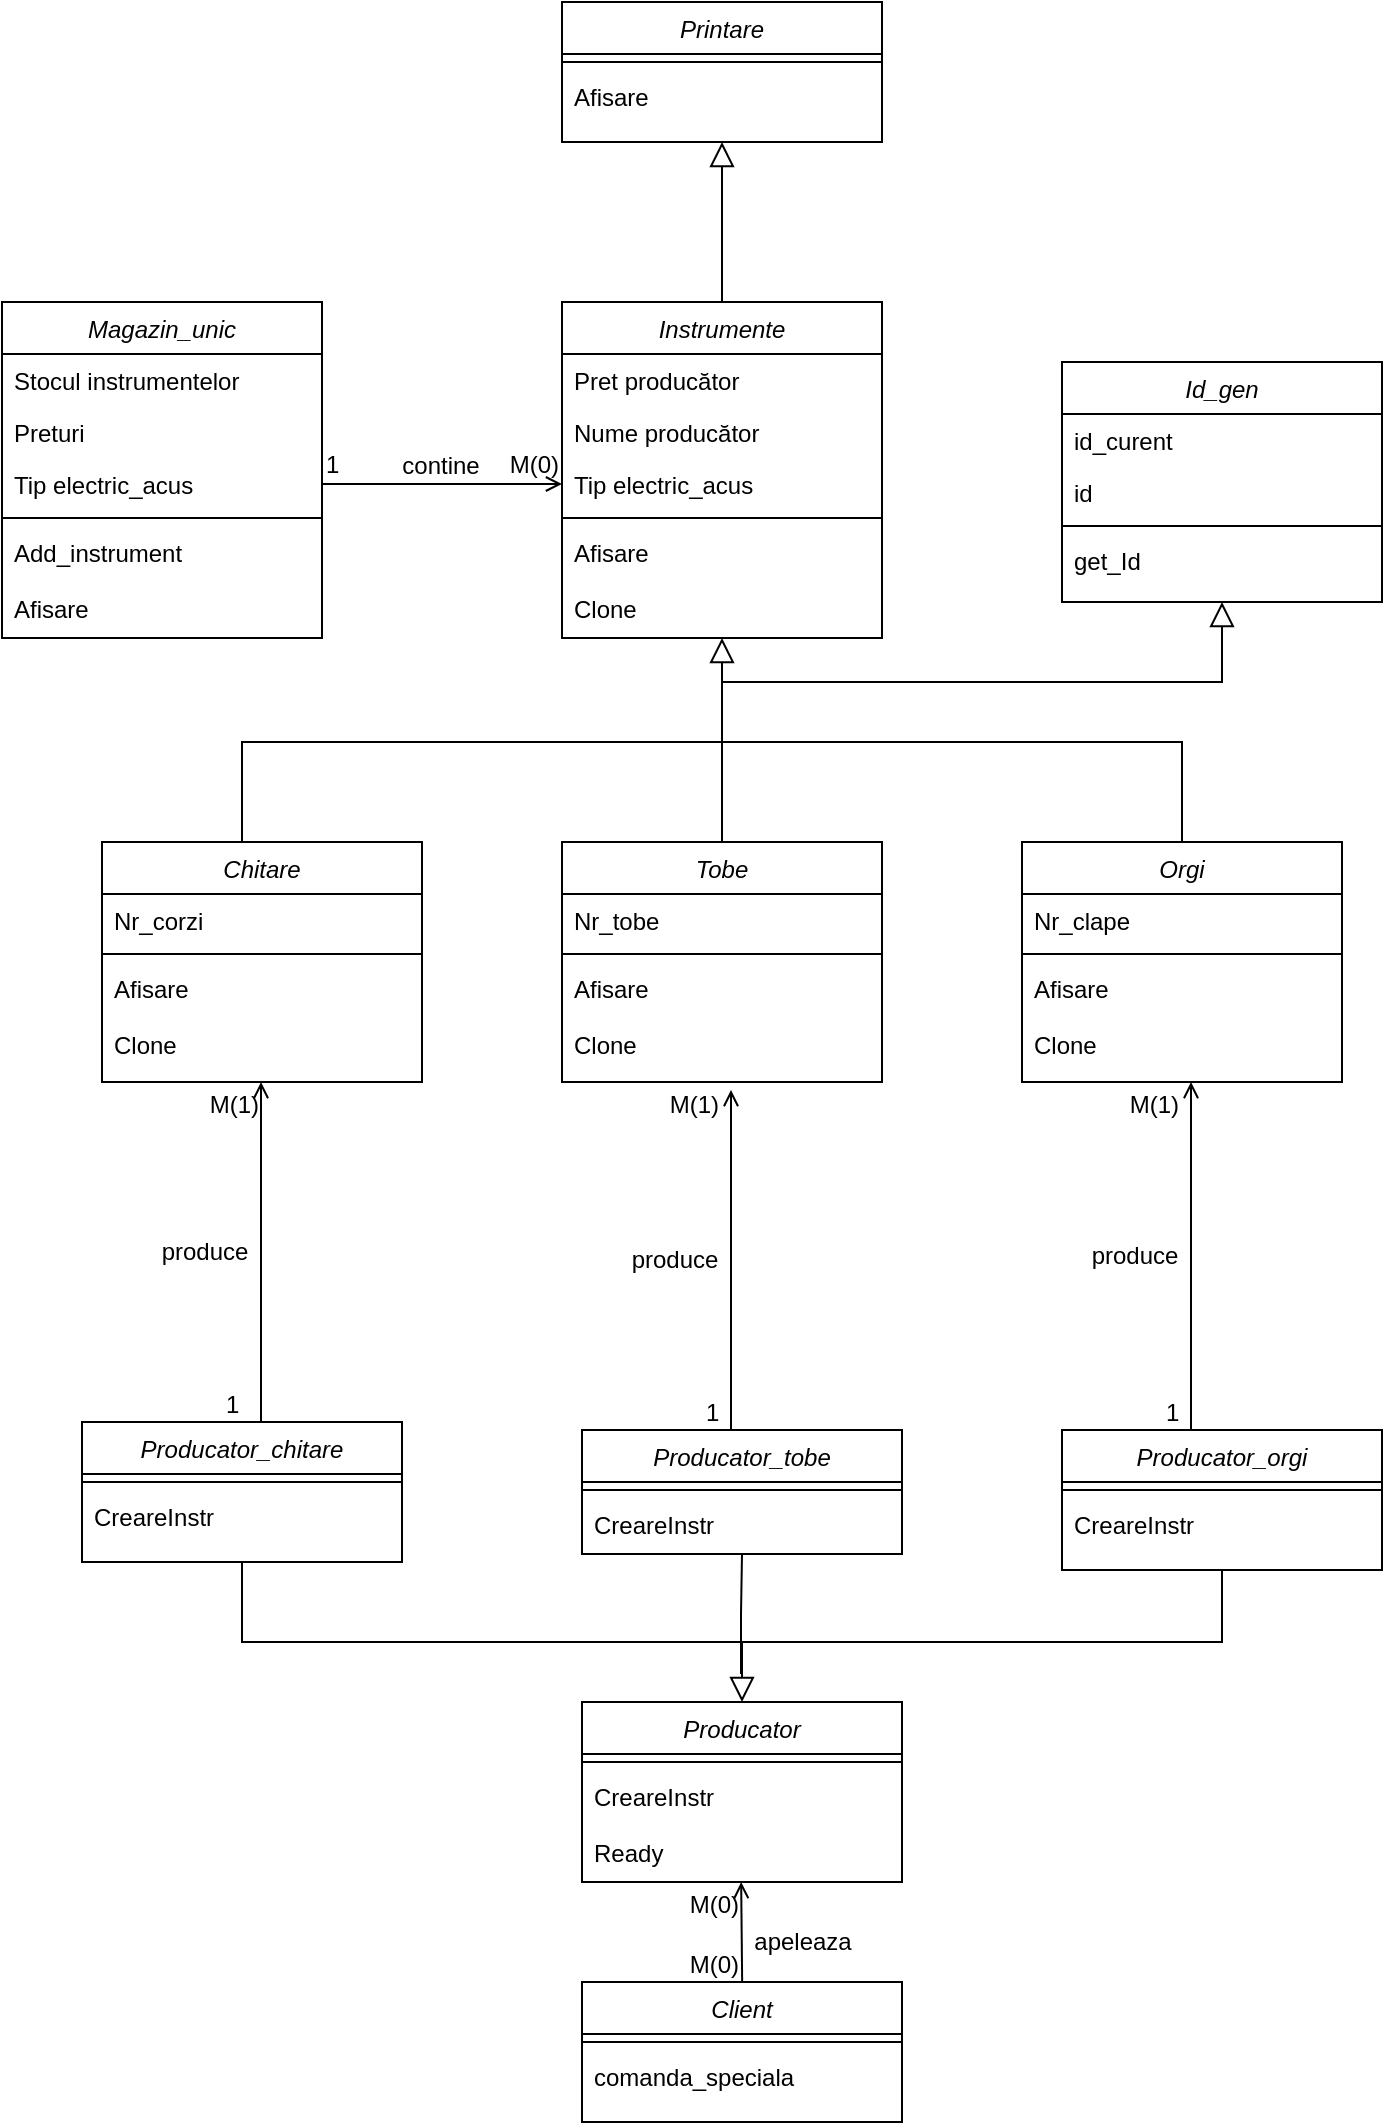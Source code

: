 <mxfile version="21.3.7" type="github">
  <diagram id="C5RBs43oDa-KdzZeNtuy" name="Page-1">
    <mxGraphModel dx="783" dy="1727" grid="1" gridSize="10" guides="1" tooltips="1" connect="1" arrows="1" fold="1" page="1" pageScale="1" pageWidth="827" pageHeight="1169" math="0" shadow="0">
      <root>
        <mxCell id="WIyWlLk6GJQsqaUBKTNV-0" />
        <mxCell id="WIyWlLk6GJQsqaUBKTNV-1" parent="WIyWlLk6GJQsqaUBKTNV-0" />
        <mxCell id="uVs-Nv6jlAoJ_Hm7bL9C-0" value="Instrumente" style="swimlane;fontStyle=2;align=center;verticalAlign=top;childLayout=stackLayout;horizontal=1;startSize=26;horizontalStack=0;resizeParent=1;resizeLast=0;collapsible=1;marginBottom=0;rounded=0;shadow=0;strokeWidth=1;" vertex="1" parent="WIyWlLk6GJQsqaUBKTNV-1">
          <mxGeometry x="350" y="-920" width="160" height="168" as="geometry">
            <mxRectangle x="230" y="140" width="160" height="26" as="alternateBounds" />
          </mxGeometry>
        </mxCell>
        <mxCell id="uVs-Nv6jlAoJ_Hm7bL9C-1" value="Pret producător" style="text;align=left;verticalAlign=top;spacingLeft=4;spacingRight=4;overflow=hidden;rotatable=0;points=[[0,0.5],[1,0.5]];portConstraint=eastwest;" vertex="1" parent="uVs-Nv6jlAoJ_Hm7bL9C-0">
          <mxGeometry y="26" width="160" height="26" as="geometry" />
        </mxCell>
        <mxCell id="uVs-Nv6jlAoJ_Hm7bL9C-2" value="Nume producător" style="text;align=left;verticalAlign=top;spacingLeft=4;spacingRight=4;overflow=hidden;rotatable=0;points=[[0,0.5],[1,0.5]];portConstraint=eastwest;rounded=0;shadow=0;html=0;" vertex="1" parent="uVs-Nv6jlAoJ_Hm7bL9C-0">
          <mxGeometry y="52" width="160" height="26" as="geometry" />
        </mxCell>
        <mxCell id="uVs-Nv6jlAoJ_Hm7bL9C-3" value="Tip electric_acus" style="text;align=left;verticalAlign=top;spacingLeft=4;spacingRight=4;overflow=hidden;rotatable=0;points=[[0,0.5],[1,0.5]];portConstraint=eastwest;rounded=0;shadow=0;html=0;" vertex="1" parent="uVs-Nv6jlAoJ_Hm7bL9C-0">
          <mxGeometry y="78" width="160" height="26" as="geometry" />
        </mxCell>
        <mxCell id="uVs-Nv6jlAoJ_Hm7bL9C-4" value="" style="line;html=1;strokeWidth=1;align=left;verticalAlign=middle;spacingTop=-1;spacingLeft=3;spacingRight=3;rotatable=0;labelPosition=right;points=[];portConstraint=eastwest;" vertex="1" parent="uVs-Nv6jlAoJ_Hm7bL9C-0">
          <mxGeometry y="104" width="160" height="8" as="geometry" />
        </mxCell>
        <mxCell id="uVs-Nv6jlAoJ_Hm7bL9C-5" value="Afisare" style="text;align=left;verticalAlign=top;spacingLeft=4;spacingRight=4;overflow=hidden;rotatable=0;points=[[0,0.5],[1,0.5]];portConstraint=eastwest;" vertex="1" parent="uVs-Nv6jlAoJ_Hm7bL9C-0">
          <mxGeometry y="112" width="160" height="28" as="geometry" />
        </mxCell>
        <mxCell id="uVs-Nv6jlAoJ_Hm7bL9C-8" value="Clone" style="text;align=left;verticalAlign=top;spacingLeft=4;spacingRight=4;overflow=hidden;rotatable=0;points=[[0,0.5],[1,0.5]];portConstraint=eastwest;" vertex="1" parent="uVs-Nv6jlAoJ_Hm7bL9C-0">
          <mxGeometry y="140" width="160" height="28" as="geometry" />
        </mxCell>
        <mxCell id="uVs-Nv6jlAoJ_Hm7bL9C-16" value="Chitare" style="swimlane;fontStyle=2;align=center;verticalAlign=top;childLayout=stackLayout;horizontal=1;startSize=26;horizontalStack=0;resizeParent=1;resizeLast=0;collapsible=1;marginBottom=0;rounded=0;shadow=0;strokeWidth=1;" vertex="1" parent="WIyWlLk6GJQsqaUBKTNV-1">
          <mxGeometry x="120" y="-650" width="160" height="120" as="geometry">
            <mxRectangle x="230" y="140" width="160" height="26" as="alternateBounds" />
          </mxGeometry>
        </mxCell>
        <mxCell id="uVs-Nv6jlAoJ_Hm7bL9C-17" value="Nr_corzi" style="text;align=left;verticalAlign=top;spacingLeft=4;spacingRight=4;overflow=hidden;rotatable=0;points=[[0,0.5],[1,0.5]];portConstraint=eastwest;" vertex="1" parent="uVs-Nv6jlAoJ_Hm7bL9C-16">
          <mxGeometry y="26" width="160" height="26" as="geometry" />
        </mxCell>
        <mxCell id="uVs-Nv6jlAoJ_Hm7bL9C-20" value="" style="line;html=1;strokeWidth=1;align=left;verticalAlign=middle;spacingTop=-1;spacingLeft=3;spacingRight=3;rotatable=0;labelPosition=right;points=[];portConstraint=eastwest;" vertex="1" parent="uVs-Nv6jlAoJ_Hm7bL9C-16">
          <mxGeometry y="52" width="160" height="8" as="geometry" />
        </mxCell>
        <mxCell id="uVs-Nv6jlAoJ_Hm7bL9C-21" value="Afisare" style="text;align=left;verticalAlign=top;spacingLeft=4;spacingRight=4;overflow=hidden;rotatable=0;points=[[0,0.5],[1,0.5]];portConstraint=eastwest;" vertex="1" parent="uVs-Nv6jlAoJ_Hm7bL9C-16">
          <mxGeometry y="60" width="160" height="28" as="geometry" />
        </mxCell>
        <mxCell id="uVs-Nv6jlAoJ_Hm7bL9C-22" value="Clone" style="text;align=left;verticalAlign=top;spacingLeft=4;spacingRight=4;overflow=hidden;rotatable=0;points=[[0,0.5],[1,0.5]];portConstraint=eastwest;" vertex="1" parent="uVs-Nv6jlAoJ_Hm7bL9C-16">
          <mxGeometry y="88" width="160" height="28" as="geometry" />
        </mxCell>
        <mxCell id="uVs-Nv6jlAoJ_Hm7bL9C-23" value="Tobe" style="swimlane;fontStyle=2;align=center;verticalAlign=top;childLayout=stackLayout;horizontal=1;startSize=26;horizontalStack=0;resizeParent=1;resizeLast=0;collapsible=1;marginBottom=0;rounded=0;shadow=0;strokeWidth=1;" vertex="1" parent="WIyWlLk6GJQsqaUBKTNV-1">
          <mxGeometry x="350" y="-650" width="160" height="120" as="geometry">
            <mxRectangle x="230" y="140" width="160" height="26" as="alternateBounds" />
          </mxGeometry>
        </mxCell>
        <mxCell id="uVs-Nv6jlAoJ_Hm7bL9C-24" value="Nr_tobe" style="text;align=left;verticalAlign=top;spacingLeft=4;spacingRight=4;overflow=hidden;rotatable=0;points=[[0,0.5],[1,0.5]];portConstraint=eastwest;" vertex="1" parent="uVs-Nv6jlAoJ_Hm7bL9C-23">
          <mxGeometry y="26" width="160" height="26" as="geometry" />
        </mxCell>
        <mxCell id="uVs-Nv6jlAoJ_Hm7bL9C-27" value="" style="line;html=1;strokeWidth=1;align=left;verticalAlign=middle;spacingTop=-1;spacingLeft=3;spacingRight=3;rotatable=0;labelPosition=right;points=[];portConstraint=eastwest;" vertex="1" parent="uVs-Nv6jlAoJ_Hm7bL9C-23">
          <mxGeometry y="52" width="160" height="8" as="geometry" />
        </mxCell>
        <mxCell id="uVs-Nv6jlAoJ_Hm7bL9C-28" value="Afisare" style="text;align=left;verticalAlign=top;spacingLeft=4;spacingRight=4;overflow=hidden;rotatable=0;points=[[0,0.5],[1,0.5]];portConstraint=eastwest;" vertex="1" parent="uVs-Nv6jlAoJ_Hm7bL9C-23">
          <mxGeometry y="60" width="160" height="28" as="geometry" />
        </mxCell>
        <mxCell id="uVs-Nv6jlAoJ_Hm7bL9C-29" value="Clone" style="text;align=left;verticalAlign=top;spacingLeft=4;spacingRight=4;overflow=hidden;rotatable=0;points=[[0,0.5],[1,0.5]];portConstraint=eastwest;" vertex="1" parent="uVs-Nv6jlAoJ_Hm7bL9C-23">
          <mxGeometry y="88" width="160" height="28" as="geometry" />
        </mxCell>
        <mxCell id="uVs-Nv6jlAoJ_Hm7bL9C-30" value="Orgi" style="swimlane;fontStyle=2;align=center;verticalAlign=top;childLayout=stackLayout;horizontal=1;startSize=26;horizontalStack=0;resizeParent=1;resizeLast=0;collapsible=1;marginBottom=0;rounded=0;shadow=0;strokeWidth=1;" vertex="1" parent="WIyWlLk6GJQsqaUBKTNV-1">
          <mxGeometry x="580" y="-650" width="160" height="120" as="geometry">
            <mxRectangle x="230" y="140" width="160" height="26" as="alternateBounds" />
          </mxGeometry>
        </mxCell>
        <mxCell id="uVs-Nv6jlAoJ_Hm7bL9C-31" value="Nr_clape" style="text;align=left;verticalAlign=top;spacingLeft=4;spacingRight=4;overflow=hidden;rotatable=0;points=[[0,0.5],[1,0.5]];portConstraint=eastwest;" vertex="1" parent="uVs-Nv6jlAoJ_Hm7bL9C-30">
          <mxGeometry y="26" width="160" height="26" as="geometry" />
        </mxCell>
        <mxCell id="uVs-Nv6jlAoJ_Hm7bL9C-34" value="" style="line;html=1;strokeWidth=1;align=left;verticalAlign=middle;spacingTop=-1;spacingLeft=3;spacingRight=3;rotatable=0;labelPosition=right;points=[];portConstraint=eastwest;" vertex="1" parent="uVs-Nv6jlAoJ_Hm7bL9C-30">
          <mxGeometry y="52" width="160" height="8" as="geometry" />
        </mxCell>
        <mxCell id="uVs-Nv6jlAoJ_Hm7bL9C-35" value="Afisare" style="text;align=left;verticalAlign=top;spacingLeft=4;spacingRight=4;overflow=hidden;rotatable=0;points=[[0,0.5],[1,0.5]];portConstraint=eastwest;" vertex="1" parent="uVs-Nv6jlAoJ_Hm7bL9C-30">
          <mxGeometry y="60" width="160" height="28" as="geometry" />
        </mxCell>
        <mxCell id="uVs-Nv6jlAoJ_Hm7bL9C-36" value="Clone" style="text;align=left;verticalAlign=top;spacingLeft=4;spacingRight=4;overflow=hidden;rotatable=0;points=[[0,0.5],[1,0.5]];portConstraint=eastwest;" vertex="1" parent="uVs-Nv6jlAoJ_Hm7bL9C-30">
          <mxGeometry y="88" width="160" height="28" as="geometry" />
        </mxCell>
        <mxCell id="uVs-Nv6jlAoJ_Hm7bL9C-39" value="" style="endArrow=block;endSize=10;endFill=0;shadow=0;strokeWidth=1;rounded=0;edgeStyle=elbowEdgeStyle;elbow=vertical;exitX=0.5;exitY=0;exitDx=0;exitDy=0;" edge="1" parent="WIyWlLk6GJQsqaUBKTNV-1" source="uVs-Nv6jlAoJ_Hm7bL9C-30">
          <mxGeometry width="160" relative="1" as="geometry">
            <mxPoint x="540" y="-650" as="sourcePoint" />
            <mxPoint x="430" y="-752" as="targetPoint" />
            <Array as="points">
              <mxPoint x="450" y="-700" />
            </Array>
          </mxGeometry>
        </mxCell>
        <mxCell id="uVs-Nv6jlAoJ_Hm7bL9C-43" value="" style="endArrow=none;html=1;rounded=0;exitX=0.5;exitY=0;exitDx=0;exitDy=0;" edge="1" parent="WIyWlLk6GJQsqaUBKTNV-1" source="uVs-Nv6jlAoJ_Hm7bL9C-23">
          <mxGeometry width="50" height="50" relative="1" as="geometry">
            <mxPoint x="424" y="-650" as="sourcePoint" />
            <mxPoint x="430" y="-730" as="targetPoint" />
          </mxGeometry>
        </mxCell>
        <mxCell id="uVs-Nv6jlAoJ_Hm7bL9C-45" value="" style="endArrow=none;html=1;rounded=0;" edge="1" parent="WIyWlLk6GJQsqaUBKTNV-1">
          <mxGeometry width="50" height="50" relative="1" as="geometry">
            <mxPoint x="190" y="-650" as="sourcePoint" />
            <mxPoint x="440" y="-700" as="targetPoint" />
            <Array as="points">
              <mxPoint x="190" y="-700" />
              <mxPoint x="310" y="-700" />
            </Array>
          </mxGeometry>
        </mxCell>
        <mxCell id="uVs-Nv6jlAoJ_Hm7bL9C-48" value="Magazin_unic" style="swimlane;fontStyle=2;align=center;verticalAlign=top;childLayout=stackLayout;horizontal=1;startSize=26;horizontalStack=0;resizeParent=1;resizeLast=0;collapsible=1;marginBottom=0;rounded=0;shadow=0;strokeWidth=1;" vertex="1" parent="WIyWlLk6GJQsqaUBKTNV-1">
          <mxGeometry x="70" y="-920" width="160" height="168" as="geometry">
            <mxRectangle x="230" y="140" width="160" height="26" as="alternateBounds" />
          </mxGeometry>
        </mxCell>
        <mxCell id="uVs-Nv6jlAoJ_Hm7bL9C-49" value="Stocul instrumentelor" style="text;align=left;verticalAlign=top;spacingLeft=4;spacingRight=4;overflow=hidden;rotatable=0;points=[[0,0.5],[1,0.5]];portConstraint=eastwest;" vertex="1" parent="uVs-Nv6jlAoJ_Hm7bL9C-48">
          <mxGeometry y="26" width="160" height="26" as="geometry" />
        </mxCell>
        <mxCell id="uVs-Nv6jlAoJ_Hm7bL9C-50" value="Preturi" style="text;align=left;verticalAlign=top;spacingLeft=4;spacingRight=4;overflow=hidden;rotatable=0;points=[[0,0.5],[1,0.5]];portConstraint=eastwest;rounded=0;shadow=0;html=0;" vertex="1" parent="uVs-Nv6jlAoJ_Hm7bL9C-48">
          <mxGeometry y="52" width="160" height="26" as="geometry" />
        </mxCell>
        <mxCell id="uVs-Nv6jlAoJ_Hm7bL9C-51" value="Tip electric_acus" style="text;align=left;verticalAlign=top;spacingLeft=4;spacingRight=4;overflow=hidden;rotatable=0;points=[[0,0.5],[1,0.5]];portConstraint=eastwest;rounded=0;shadow=0;html=0;" vertex="1" parent="uVs-Nv6jlAoJ_Hm7bL9C-48">
          <mxGeometry y="78" width="160" height="26" as="geometry" />
        </mxCell>
        <mxCell id="uVs-Nv6jlAoJ_Hm7bL9C-52" value="" style="line;html=1;strokeWidth=1;align=left;verticalAlign=middle;spacingTop=-1;spacingLeft=3;spacingRight=3;rotatable=0;labelPosition=right;points=[];portConstraint=eastwest;" vertex="1" parent="uVs-Nv6jlAoJ_Hm7bL9C-48">
          <mxGeometry y="104" width="160" height="8" as="geometry" />
        </mxCell>
        <mxCell id="uVs-Nv6jlAoJ_Hm7bL9C-53" value="Add_instrument" style="text;align=left;verticalAlign=top;spacingLeft=4;spacingRight=4;overflow=hidden;rotatable=0;points=[[0,0.5],[1,0.5]];portConstraint=eastwest;" vertex="1" parent="uVs-Nv6jlAoJ_Hm7bL9C-48">
          <mxGeometry y="112" width="160" height="28" as="geometry" />
        </mxCell>
        <mxCell id="uVs-Nv6jlAoJ_Hm7bL9C-54" value="Afisare" style="text;align=left;verticalAlign=top;spacingLeft=4;spacingRight=4;overflow=hidden;rotatable=0;points=[[0,0.5],[1,0.5]];portConstraint=eastwest;" vertex="1" parent="uVs-Nv6jlAoJ_Hm7bL9C-48">
          <mxGeometry y="140" width="160" height="28" as="geometry" />
        </mxCell>
        <mxCell id="uVs-Nv6jlAoJ_Hm7bL9C-57" value="" style="endArrow=open;shadow=0;strokeWidth=1;rounded=0;endFill=1;edgeStyle=elbowEdgeStyle;elbow=horizontal;entryX=0;entryY=0.5;entryDx=0;entryDy=0;" edge="1" parent="WIyWlLk6GJQsqaUBKTNV-1" target="uVs-Nv6jlAoJ_Hm7bL9C-3">
          <mxGeometry x="0.5" y="41" relative="1" as="geometry">
            <mxPoint x="230" y="-830" as="sourcePoint" />
            <mxPoint x="340" y="-830" as="targetPoint" />
            <mxPoint x="-40" y="32" as="offset" />
            <Array as="points">
              <mxPoint x="230" y="-840" />
              <mxPoint x="240" y="-830" />
              <mxPoint x="250" y="-830" />
              <mxPoint x="260" y="-830" />
            </Array>
          </mxGeometry>
        </mxCell>
        <mxCell id="uVs-Nv6jlAoJ_Hm7bL9C-58" value="1" style="resizable=0;align=left;verticalAlign=bottom;labelBackgroundColor=none;fontSize=12;" connectable="0" vertex="1" parent="uVs-Nv6jlAoJ_Hm7bL9C-57">
          <mxGeometry x="-1" relative="1" as="geometry">
            <mxPoint as="offset" />
          </mxGeometry>
        </mxCell>
        <mxCell id="uVs-Nv6jlAoJ_Hm7bL9C-59" value="M(0)" style="resizable=0;align=right;verticalAlign=bottom;labelBackgroundColor=none;fontSize=12;" connectable="0" vertex="1" parent="uVs-Nv6jlAoJ_Hm7bL9C-57">
          <mxGeometry x="1" relative="1" as="geometry">
            <mxPoint y="-1" as="offset" />
          </mxGeometry>
        </mxCell>
        <mxCell id="uVs-Nv6jlAoJ_Hm7bL9C-60" value="contine" style="text;html=1;resizable=0;points=[];;align=center;verticalAlign=middle;labelBackgroundColor=none;rounded=0;shadow=0;strokeWidth=1;fontSize=12;" vertex="1" connectable="0" parent="uVs-Nv6jlAoJ_Hm7bL9C-57">
          <mxGeometry x="0.5" y="49" relative="1" as="geometry">
            <mxPoint x="-31" y="40" as="offset" />
          </mxGeometry>
        </mxCell>
        <mxCell id="uVs-Nv6jlAoJ_Hm7bL9C-67" value="Printare" style="swimlane;fontStyle=2;align=center;verticalAlign=top;childLayout=stackLayout;horizontal=1;startSize=26;horizontalStack=0;resizeParent=1;resizeLast=0;collapsible=1;marginBottom=0;rounded=0;shadow=0;strokeWidth=1;" vertex="1" parent="WIyWlLk6GJQsqaUBKTNV-1">
          <mxGeometry x="350" y="-1070" width="160" height="70" as="geometry">
            <mxRectangle x="230" y="140" width="160" height="26" as="alternateBounds" />
          </mxGeometry>
        </mxCell>
        <mxCell id="uVs-Nv6jlAoJ_Hm7bL9C-71" value="" style="line;html=1;strokeWidth=1;align=left;verticalAlign=middle;spacingTop=-1;spacingLeft=3;spacingRight=3;rotatable=0;labelPosition=right;points=[];portConstraint=eastwest;" vertex="1" parent="uVs-Nv6jlAoJ_Hm7bL9C-67">
          <mxGeometry y="26" width="160" height="8" as="geometry" />
        </mxCell>
        <mxCell id="uVs-Nv6jlAoJ_Hm7bL9C-72" value="Afisare" style="text;align=left;verticalAlign=top;spacingLeft=4;spacingRight=4;overflow=hidden;rotatable=0;points=[[0,0.5],[1,0.5]];portConstraint=eastwest;" vertex="1" parent="uVs-Nv6jlAoJ_Hm7bL9C-67">
          <mxGeometry y="34" width="160" height="28" as="geometry" />
        </mxCell>
        <mxCell id="uVs-Nv6jlAoJ_Hm7bL9C-75" value="" style="endArrow=block;endSize=10;endFill=0;shadow=0;strokeWidth=1;rounded=0;edgeStyle=elbowEdgeStyle;elbow=vertical;exitX=0.5;exitY=0;exitDx=0;exitDy=0;entryX=0.5;entryY=1;entryDx=0;entryDy=0;" edge="1" parent="WIyWlLk6GJQsqaUBKTNV-1" source="uVs-Nv6jlAoJ_Hm7bL9C-0" target="uVs-Nv6jlAoJ_Hm7bL9C-67">
          <mxGeometry width="160" relative="1" as="geometry">
            <mxPoint x="430" y="-930" as="sourcePoint" />
            <mxPoint x="430" y="-1070" as="targetPoint" />
            <Array as="points">
              <mxPoint x="470" y="-980" />
            </Array>
          </mxGeometry>
        </mxCell>
        <mxCell id="uVs-Nv6jlAoJ_Hm7bL9C-76" value="Id_gen" style="swimlane;fontStyle=2;align=center;verticalAlign=top;childLayout=stackLayout;horizontal=1;startSize=26;horizontalStack=0;resizeParent=1;resizeLast=0;collapsible=1;marginBottom=0;rounded=0;shadow=0;strokeWidth=1;" vertex="1" parent="WIyWlLk6GJQsqaUBKTNV-1">
          <mxGeometry x="600" y="-890" width="160" height="120" as="geometry">
            <mxRectangle x="230" y="140" width="160" height="26" as="alternateBounds" />
          </mxGeometry>
        </mxCell>
        <mxCell id="uVs-Nv6jlAoJ_Hm7bL9C-77" value="id_curent" style="text;align=left;verticalAlign=top;spacingLeft=4;spacingRight=4;overflow=hidden;rotatable=0;points=[[0,0.5],[1,0.5]];portConstraint=eastwest;" vertex="1" parent="uVs-Nv6jlAoJ_Hm7bL9C-76">
          <mxGeometry y="26" width="160" height="26" as="geometry" />
        </mxCell>
        <mxCell id="uVs-Nv6jlAoJ_Hm7bL9C-78" value="id" style="text;align=left;verticalAlign=top;spacingLeft=4;spacingRight=4;overflow=hidden;rotatable=0;points=[[0,0.5],[1,0.5]];portConstraint=eastwest;rounded=0;shadow=0;html=0;" vertex="1" parent="uVs-Nv6jlAoJ_Hm7bL9C-76">
          <mxGeometry y="52" width="160" height="26" as="geometry" />
        </mxCell>
        <mxCell id="uVs-Nv6jlAoJ_Hm7bL9C-80" value="" style="line;html=1;strokeWidth=1;align=left;verticalAlign=middle;spacingTop=-1;spacingLeft=3;spacingRight=3;rotatable=0;labelPosition=right;points=[];portConstraint=eastwest;" vertex="1" parent="uVs-Nv6jlAoJ_Hm7bL9C-76">
          <mxGeometry y="78" width="160" height="8" as="geometry" />
        </mxCell>
        <mxCell id="uVs-Nv6jlAoJ_Hm7bL9C-81" value="get_Id" style="text;align=left;verticalAlign=top;spacingLeft=4;spacingRight=4;overflow=hidden;rotatable=0;points=[[0,0.5],[1,0.5]];portConstraint=eastwest;" vertex="1" parent="uVs-Nv6jlAoJ_Hm7bL9C-76">
          <mxGeometry y="86" width="160" height="28" as="geometry" />
        </mxCell>
        <mxCell id="uVs-Nv6jlAoJ_Hm7bL9C-89" value="" style="endArrow=block;endSize=10;endFill=0;shadow=0;strokeWidth=1;rounded=0;edgeStyle=elbowEdgeStyle;elbow=vertical;" edge="1" parent="WIyWlLk6GJQsqaUBKTNV-1">
          <mxGeometry width="160" relative="1" as="geometry">
            <mxPoint x="430" y="-740" as="sourcePoint" />
            <mxPoint x="680" y="-770" as="targetPoint" />
            <Array as="points">
              <mxPoint x="550" y="-730" />
            </Array>
          </mxGeometry>
        </mxCell>
        <mxCell id="uVs-Nv6jlAoJ_Hm7bL9C-110" value="Producator" style="swimlane;fontStyle=2;align=center;verticalAlign=top;childLayout=stackLayout;horizontal=1;startSize=26;horizontalStack=0;resizeParent=1;resizeLast=0;collapsible=1;marginBottom=0;rounded=0;shadow=0;strokeWidth=1;" vertex="1" parent="WIyWlLk6GJQsqaUBKTNV-1">
          <mxGeometry x="360" y="-220" width="160" height="90" as="geometry">
            <mxRectangle x="230" y="140" width="160" height="26" as="alternateBounds" />
          </mxGeometry>
        </mxCell>
        <mxCell id="uVs-Nv6jlAoJ_Hm7bL9C-111" value="" style="line;html=1;strokeWidth=1;align=left;verticalAlign=middle;spacingTop=-1;spacingLeft=3;spacingRight=3;rotatable=0;labelPosition=right;points=[];portConstraint=eastwest;" vertex="1" parent="uVs-Nv6jlAoJ_Hm7bL9C-110">
          <mxGeometry y="26" width="160" height="8" as="geometry" />
        </mxCell>
        <mxCell id="uVs-Nv6jlAoJ_Hm7bL9C-112" value="CreareInstr" style="text;align=left;verticalAlign=top;spacingLeft=4;spacingRight=4;overflow=hidden;rotatable=0;points=[[0,0.5],[1,0.5]];portConstraint=eastwest;" vertex="1" parent="uVs-Nv6jlAoJ_Hm7bL9C-110">
          <mxGeometry y="34" width="160" height="28" as="geometry" />
        </mxCell>
        <mxCell id="uVs-Nv6jlAoJ_Hm7bL9C-113" value="Ready" style="text;align=left;verticalAlign=top;spacingLeft=4;spacingRight=4;overflow=hidden;rotatable=0;points=[[0,0.5],[1,0.5]];portConstraint=eastwest;" vertex="1" parent="uVs-Nv6jlAoJ_Hm7bL9C-110">
          <mxGeometry y="62" width="160" height="28" as="geometry" />
        </mxCell>
        <mxCell id="uVs-Nv6jlAoJ_Hm7bL9C-114" value="Producator_chitare" style="swimlane;fontStyle=2;align=center;verticalAlign=top;childLayout=stackLayout;horizontal=1;startSize=26;horizontalStack=0;resizeParent=1;resizeLast=0;collapsible=1;marginBottom=0;rounded=0;shadow=0;strokeWidth=1;" vertex="1" parent="WIyWlLk6GJQsqaUBKTNV-1">
          <mxGeometry x="110" y="-360" width="160" height="70" as="geometry">
            <mxRectangle x="230" y="140" width="160" height="26" as="alternateBounds" />
          </mxGeometry>
        </mxCell>
        <mxCell id="uVs-Nv6jlAoJ_Hm7bL9C-115" value="" style="line;html=1;strokeWidth=1;align=left;verticalAlign=middle;spacingTop=-1;spacingLeft=3;spacingRight=3;rotatable=0;labelPosition=right;points=[];portConstraint=eastwest;" vertex="1" parent="uVs-Nv6jlAoJ_Hm7bL9C-114">
          <mxGeometry y="26" width="160" height="8" as="geometry" />
        </mxCell>
        <mxCell id="uVs-Nv6jlAoJ_Hm7bL9C-116" value="CreareInstr" style="text;align=left;verticalAlign=top;spacingLeft=4;spacingRight=4;overflow=hidden;rotatable=0;points=[[0,0.5],[1,0.5]];portConstraint=eastwest;" vertex="1" parent="uVs-Nv6jlAoJ_Hm7bL9C-114">
          <mxGeometry y="34" width="160" height="28" as="geometry" />
        </mxCell>
        <mxCell id="uVs-Nv6jlAoJ_Hm7bL9C-117" value="Producator_orgi" style="swimlane;fontStyle=2;align=center;verticalAlign=top;childLayout=stackLayout;horizontal=1;startSize=26;horizontalStack=0;resizeParent=1;resizeLast=0;collapsible=1;marginBottom=0;rounded=0;shadow=0;strokeWidth=1;" vertex="1" parent="WIyWlLk6GJQsqaUBKTNV-1">
          <mxGeometry x="600" y="-356" width="160" height="70" as="geometry">
            <mxRectangle x="230" y="140" width="160" height="26" as="alternateBounds" />
          </mxGeometry>
        </mxCell>
        <mxCell id="uVs-Nv6jlAoJ_Hm7bL9C-118" value="" style="line;html=1;strokeWidth=1;align=left;verticalAlign=middle;spacingTop=-1;spacingLeft=3;spacingRight=3;rotatable=0;labelPosition=right;points=[];portConstraint=eastwest;" vertex="1" parent="uVs-Nv6jlAoJ_Hm7bL9C-117">
          <mxGeometry y="26" width="160" height="8" as="geometry" />
        </mxCell>
        <mxCell id="uVs-Nv6jlAoJ_Hm7bL9C-119" value="CreareInstr" style="text;align=left;verticalAlign=top;spacingLeft=4;spacingRight=4;overflow=hidden;rotatable=0;points=[[0,0.5],[1,0.5]];portConstraint=eastwest;" vertex="1" parent="uVs-Nv6jlAoJ_Hm7bL9C-117">
          <mxGeometry y="34" width="160" height="28" as="geometry" />
        </mxCell>
        <mxCell id="uVs-Nv6jlAoJ_Hm7bL9C-120" value="Producator_tobe" style="swimlane;fontStyle=2;align=center;verticalAlign=top;childLayout=stackLayout;horizontal=1;startSize=26;horizontalStack=0;resizeParent=1;resizeLast=0;collapsible=1;marginBottom=0;rounded=0;shadow=0;strokeWidth=1;" vertex="1" parent="WIyWlLk6GJQsqaUBKTNV-1">
          <mxGeometry x="360" y="-356" width="160" height="62" as="geometry">
            <mxRectangle x="230" y="140" width="160" height="26" as="alternateBounds" />
          </mxGeometry>
        </mxCell>
        <mxCell id="uVs-Nv6jlAoJ_Hm7bL9C-121" value="" style="line;html=1;strokeWidth=1;align=left;verticalAlign=middle;spacingTop=-1;spacingLeft=3;spacingRight=3;rotatable=0;labelPosition=right;points=[];portConstraint=eastwest;" vertex="1" parent="uVs-Nv6jlAoJ_Hm7bL9C-120">
          <mxGeometry y="26" width="160" height="8" as="geometry" />
        </mxCell>
        <mxCell id="uVs-Nv6jlAoJ_Hm7bL9C-122" value="CreareInstr" style="text;align=left;verticalAlign=top;spacingLeft=4;spacingRight=4;overflow=hidden;rotatable=0;points=[[0,0.5],[1,0.5]];portConstraint=eastwest;" vertex="1" parent="uVs-Nv6jlAoJ_Hm7bL9C-120">
          <mxGeometry y="34" width="160" height="28" as="geometry" />
        </mxCell>
        <mxCell id="uVs-Nv6jlAoJ_Hm7bL9C-123" value="" style="endArrow=block;endSize=10;endFill=0;shadow=0;strokeWidth=1;rounded=0;edgeStyle=elbowEdgeStyle;elbow=vertical;exitX=0.5;exitY=1;exitDx=0;exitDy=0;entryX=0.5;entryY=0;entryDx=0;entryDy=0;" edge="1" parent="WIyWlLk6GJQsqaUBKTNV-1" source="uVs-Nv6jlAoJ_Hm7bL9C-117" target="uVs-Nv6jlAoJ_Hm7bL9C-110">
          <mxGeometry width="160" relative="1" as="geometry">
            <mxPoint x="670" y="-178" as="sourcePoint" />
            <mxPoint x="440" y="-280" as="targetPoint" />
            <Array as="points">
              <mxPoint x="570" y="-250" />
            </Array>
          </mxGeometry>
        </mxCell>
        <mxCell id="uVs-Nv6jlAoJ_Hm7bL9C-124" value="" style="endArrow=none;html=1;rounded=0;" edge="1" parent="WIyWlLk6GJQsqaUBKTNV-1">
          <mxGeometry width="50" height="50" relative="1" as="geometry">
            <mxPoint x="439.5" y="-234" as="sourcePoint" />
            <mxPoint x="440" y="-294" as="targetPoint" />
            <Array as="points">
              <mxPoint x="439.5" y="-264" />
            </Array>
          </mxGeometry>
        </mxCell>
        <mxCell id="uVs-Nv6jlAoJ_Hm7bL9C-125" value="" style="endArrow=none;html=1;rounded=0;exitX=0.5;exitY=1;exitDx=0;exitDy=0;" edge="1" parent="WIyWlLk6GJQsqaUBKTNV-1" source="uVs-Nv6jlAoJ_Hm7bL9C-114">
          <mxGeometry width="50" height="50" relative="1" as="geometry">
            <mxPoint x="190" y="-200" as="sourcePoint" />
            <mxPoint x="440" y="-250" as="targetPoint" />
            <Array as="points">
              <mxPoint x="190" y="-250" />
              <mxPoint x="310" y="-250" />
            </Array>
          </mxGeometry>
        </mxCell>
        <mxCell id="uVs-Nv6jlAoJ_Hm7bL9C-130" value="" style="endArrow=open;shadow=0;strokeWidth=1;rounded=0;endFill=1;edgeStyle=elbowEdgeStyle;elbow=horizontal;entryX=0.5;entryY=1;entryDx=0;entryDy=0;exitX=0.5;exitY=0;exitDx=0;exitDy=0;" edge="1" parent="WIyWlLk6GJQsqaUBKTNV-1" source="uVs-Nv6jlAoJ_Hm7bL9C-114" target="uVs-Nv6jlAoJ_Hm7bL9C-16">
          <mxGeometry x="0.5" y="41" relative="1" as="geometry">
            <mxPoint x="199.5" y="-400" as="sourcePoint" />
            <mxPoint x="200" y="-480" as="targetPoint" />
            <mxPoint x="-40" y="32" as="offset" />
            <Array as="points">
              <mxPoint x="199.5" y="-410" />
              <mxPoint x="209.5" y="-400" />
              <mxPoint x="219.5" y="-400" />
              <mxPoint x="229.5" y="-400" />
            </Array>
          </mxGeometry>
        </mxCell>
        <mxCell id="uVs-Nv6jlAoJ_Hm7bL9C-133" value="produce" style="text;html=1;resizable=0;points=[];;align=center;verticalAlign=middle;labelBackgroundColor=none;rounded=0;shadow=0;strokeWidth=1;fontSize=12;" vertex="1" connectable="0" parent="uVs-Nv6jlAoJ_Hm7bL9C-130">
          <mxGeometry x="0.5" y="49" relative="1" as="geometry">
            <mxPoint x="20" y="40" as="offset" />
          </mxGeometry>
        </mxCell>
        <mxCell id="uVs-Nv6jlAoJ_Hm7bL9C-134" value="1" style="resizable=0;align=left;verticalAlign=bottom;labelBackgroundColor=none;fontSize=12;" connectable="0" vertex="1" parent="WIyWlLk6GJQsqaUBKTNV-1">
          <mxGeometry x="180" y="-360" as="geometry" />
        </mxCell>
        <mxCell id="uVs-Nv6jlAoJ_Hm7bL9C-135" value="M(1)" style="resizable=0;align=right;verticalAlign=bottom;labelBackgroundColor=none;fontSize=12;" connectable="0" vertex="1" parent="WIyWlLk6GJQsqaUBKTNV-1">
          <mxGeometry x="200" y="-510" as="geometry" />
        </mxCell>
        <mxCell id="uVs-Nv6jlAoJ_Hm7bL9C-136" value="" style="endArrow=open;shadow=0;strokeWidth=1;rounded=0;endFill=1;edgeStyle=elbowEdgeStyle;elbow=horizontal;entryX=0.5;entryY=1;entryDx=0;entryDy=0;exitX=0.5;exitY=0;exitDx=0;exitDy=0;" edge="1" parent="WIyWlLk6GJQsqaUBKTNV-1">
          <mxGeometry x="0.5" y="41" relative="1" as="geometry">
            <mxPoint x="425" y="-356" as="sourcePoint" />
            <mxPoint x="435" y="-526" as="targetPoint" />
            <mxPoint x="-40" y="32" as="offset" />
            <Array as="points">
              <mxPoint x="434.5" y="-406" />
              <mxPoint x="444.5" y="-396" />
              <mxPoint x="454.5" y="-396" />
              <mxPoint x="464.5" y="-396" />
            </Array>
          </mxGeometry>
        </mxCell>
        <mxCell id="uVs-Nv6jlAoJ_Hm7bL9C-137" value="produce" style="text;html=1;resizable=0;points=[];;align=center;verticalAlign=middle;labelBackgroundColor=none;rounded=0;shadow=0;strokeWidth=1;fontSize=12;" vertex="1" connectable="0" parent="uVs-Nv6jlAoJ_Hm7bL9C-136">
          <mxGeometry x="0.5" y="49" relative="1" as="geometry">
            <mxPoint x="20" y="40" as="offset" />
          </mxGeometry>
        </mxCell>
        <mxCell id="uVs-Nv6jlAoJ_Hm7bL9C-138" value="" style="endArrow=open;shadow=0;strokeWidth=1;rounded=0;endFill=1;edgeStyle=elbowEdgeStyle;elbow=horizontal;entryX=0.5;entryY=1;entryDx=0;entryDy=0;exitX=0.5;exitY=0;exitDx=0;exitDy=0;" edge="1" parent="WIyWlLk6GJQsqaUBKTNV-1" source="uVs-Nv6jlAoJ_Hm7bL9C-117">
          <mxGeometry x="0.5" y="41" relative="1" as="geometry">
            <mxPoint x="665" y="-360" as="sourcePoint" />
            <mxPoint x="665" y="-530" as="targetPoint" />
            <mxPoint x="-40" y="32" as="offset" />
            <Array as="points">
              <mxPoint x="664.5" y="-410" />
              <mxPoint x="674.5" y="-400" />
              <mxPoint x="684.5" y="-400" />
              <mxPoint x="694.5" y="-400" />
            </Array>
          </mxGeometry>
        </mxCell>
        <mxCell id="uVs-Nv6jlAoJ_Hm7bL9C-139" value="produce" style="text;html=1;resizable=0;points=[];;align=center;verticalAlign=middle;labelBackgroundColor=none;rounded=0;shadow=0;strokeWidth=1;fontSize=12;" vertex="1" connectable="0" parent="uVs-Nv6jlAoJ_Hm7bL9C-138">
          <mxGeometry x="0.5" y="49" relative="1" as="geometry">
            <mxPoint x="20" y="40" as="offset" />
          </mxGeometry>
        </mxCell>
        <mxCell id="uVs-Nv6jlAoJ_Hm7bL9C-140" value="M(1)" style="resizable=0;align=right;verticalAlign=bottom;labelBackgroundColor=none;fontSize=12;" connectable="0" vertex="1" parent="WIyWlLk6GJQsqaUBKTNV-1">
          <mxGeometry x="430" y="-510" as="geometry" />
        </mxCell>
        <mxCell id="uVs-Nv6jlAoJ_Hm7bL9C-141" value="M(1)" style="resizable=0;align=right;verticalAlign=bottom;labelBackgroundColor=none;fontSize=12;" connectable="0" vertex="1" parent="WIyWlLk6GJQsqaUBKTNV-1">
          <mxGeometry x="660" y="-510" as="geometry" />
        </mxCell>
        <mxCell id="uVs-Nv6jlAoJ_Hm7bL9C-142" value="1" style="resizable=0;align=left;verticalAlign=bottom;labelBackgroundColor=none;fontSize=12;" connectable="0" vertex="1" parent="WIyWlLk6GJQsqaUBKTNV-1">
          <mxGeometry x="420" y="-356" as="geometry" />
        </mxCell>
        <mxCell id="uVs-Nv6jlAoJ_Hm7bL9C-143" value="1" style="resizable=0;align=left;verticalAlign=bottom;labelBackgroundColor=none;fontSize=12;" connectable="0" vertex="1" parent="WIyWlLk6GJQsqaUBKTNV-1">
          <mxGeometry x="650" y="-356" as="geometry" />
        </mxCell>
        <mxCell id="uVs-Nv6jlAoJ_Hm7bL9C-144" value="Client" style="swimlane;fontStyle=2;align=center;verticalAlign=top;childLayout=stackLayout;horizontal=1;startSize=26;horizontalStack=0;resizeParent=1;resizeLast=0;collapsible=1;marginBottom=0;rounded=0;shadow=0;strokeWidth=1;" vertex="1" parent="WIyWlLk6GJQsqaUBKTNV-1">
          <mxGeometry x="360" y="-80" width="160" height="70" as="geometry">
            <mxRectangle x="230" y="140" width="160" height="26" as="alternateBounds" />
          </mxGeometry>
        </mxCell>
        <mxCell id="uVs-Nv6jlAoJ_Hm7bL9C-148" value="" style="line;html=1;strokeWidth=1;align=left;verticalAlign=middle;spacingTop=-1;spacingLeft=3;spacingRight=3;rotatable=0;labelPosition=right;points=[];portConstraint=eastwest;" vertex="1" parent="uVs-Nv6jlAoJ_Hm7bL9C-144">
          <mxGeometry y="26" width="160" height="8" as="geometry" />
        </mxCell>
        <mxCell id="uVs-Nv6jlAoJ_Hm7bL9C-149" value="comanda_speciala" style="text;align=left;verticalAlign=top;spacingLeft=4;spacingRight=4;overflow=hidden;rotatable=0;points=[[0,0.5],[1,0.5]];portConstraint=eastwest;" vertex="1" parent="uVs-Nv6jlAoJ_Hm7bL9C-144">
          <mxGeometry y="34" width="160" height="28" as="geometry" />
        </mxCell>
        <mxCell id="uVs-Nv6jlAoJ_Hm7bL9C-152" value="" style="endArrow=open;shadow=0;strokeWidth=1;rounded=0;endFill=1;edgeStyle=elbowEdgeStyle;elbow=horizontal;" edge="1" parent="WIyWlLk6GJQsqaUBKTNV-1">
          <mxGeometry x="0.5" y="41" relative="1" as="geometry">
            <mxPoint x="440.08" y="-80" as="sourcePoint" />
            <mxPoint x="440" y="-130" as="targetPoint" />
            <mxPoint x="-40" y="32" as="offset" />
            <Array as="points">
              <mxPoint x="439.58" y="-10" />
              <mxPoint x="449.58" />
              <mxPoint x="459.58" />
              <mxPoint x="469.58" />
            </Array>
          </mxGeometry>
        </mxCell>
        <mxCell id="uVs-Nv6jlAoJ_Hm7bL9C-154" value="apeleaza" style="text;html=1;resizable=0;points=[];;align=center;verticalAlign=middle;labelBackgroundColor=none;rounded=0;shadow=0;strokeWidth=1;fontSize=12;" vertex="1" connectable="0" parent="WIyWlLk6GJQsqaUBKTNV-1">
          <mxGeometry x="470" y="-100" as="geometry" />
        </mxCell>
        <mxCell id="uVs-Nv6jlAoJ_Hm7bL9C-155" value="M(0)" style="resizable=0;align=right;verticalAlign=bottom;labelBackgroundColor=none;fontSize=12;" connectable="0" vertex="1" parent="WIyWlLk6GJQsqaUBKTNV-1">
          <mxGeometry x="440" y="-110" as="geometry" />
        </mxCell>
        <mxCell id="uVs-Nv6jlAoJ_Hm7bL9C-156" value="M(0)" style="resizable=0;align=right;verticalAlign=bottom;labelBackgroundColor=none;fontSize=12;" connectable="0" vertex="1" parent="WIyWlLk6GJQsqaUBKTNV-1">
          <mxGeometry x="440" y="-80" as="geometry" />
        </mxCell>
      </root>
    </mxGraphModel>
  </diagram>
</mxfile>
